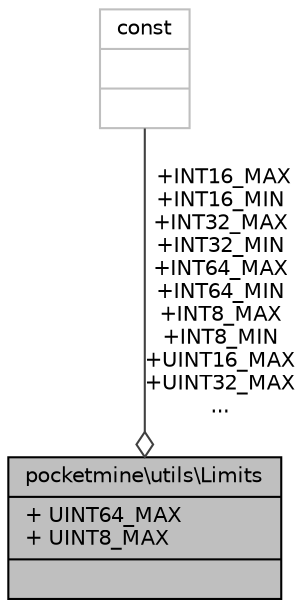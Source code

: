 digraph "pocketmine\utils\Limits"
{
 // INTERACTIVE_SVG=YES
 // LATEX_PDF_SIZE
  edge [fontname="Helvetica",fontsize="10",labelfontname="Helvetica",labelfontsize="10"];
  node [fontname="Helvetica",fontsize="10",shape=record];
  Node1 [label="{pocketmine\\utils\\Limits\n|+ UINT64_MAX\l+ UINT8_MAX\l|}",height=0.2,width=0.4,color="black", fillcolor="grey75", style="filled", fontcolor="black",tooltip=" "];
  Node2 -> Node1 [color="grey25",fontsize="10",style="solid",label=" +INT16_MAX\n+INT16_MIN\n+INT32_MAX\n+INT32_MIN\n+INT64_MAX\n+INT64_MIN\n+INT8_MAX\n+INT8_MIN\n+UINT16_MAX\n+UINT32_MAX\n..." ,arrowhead="odiamond",fontname="Helvetica"];
  Node2 [label="{const\n||}",height=0.2,width=0.4,color="grey75", fillcolor="white", style="filled",tooltip=" "];
}
